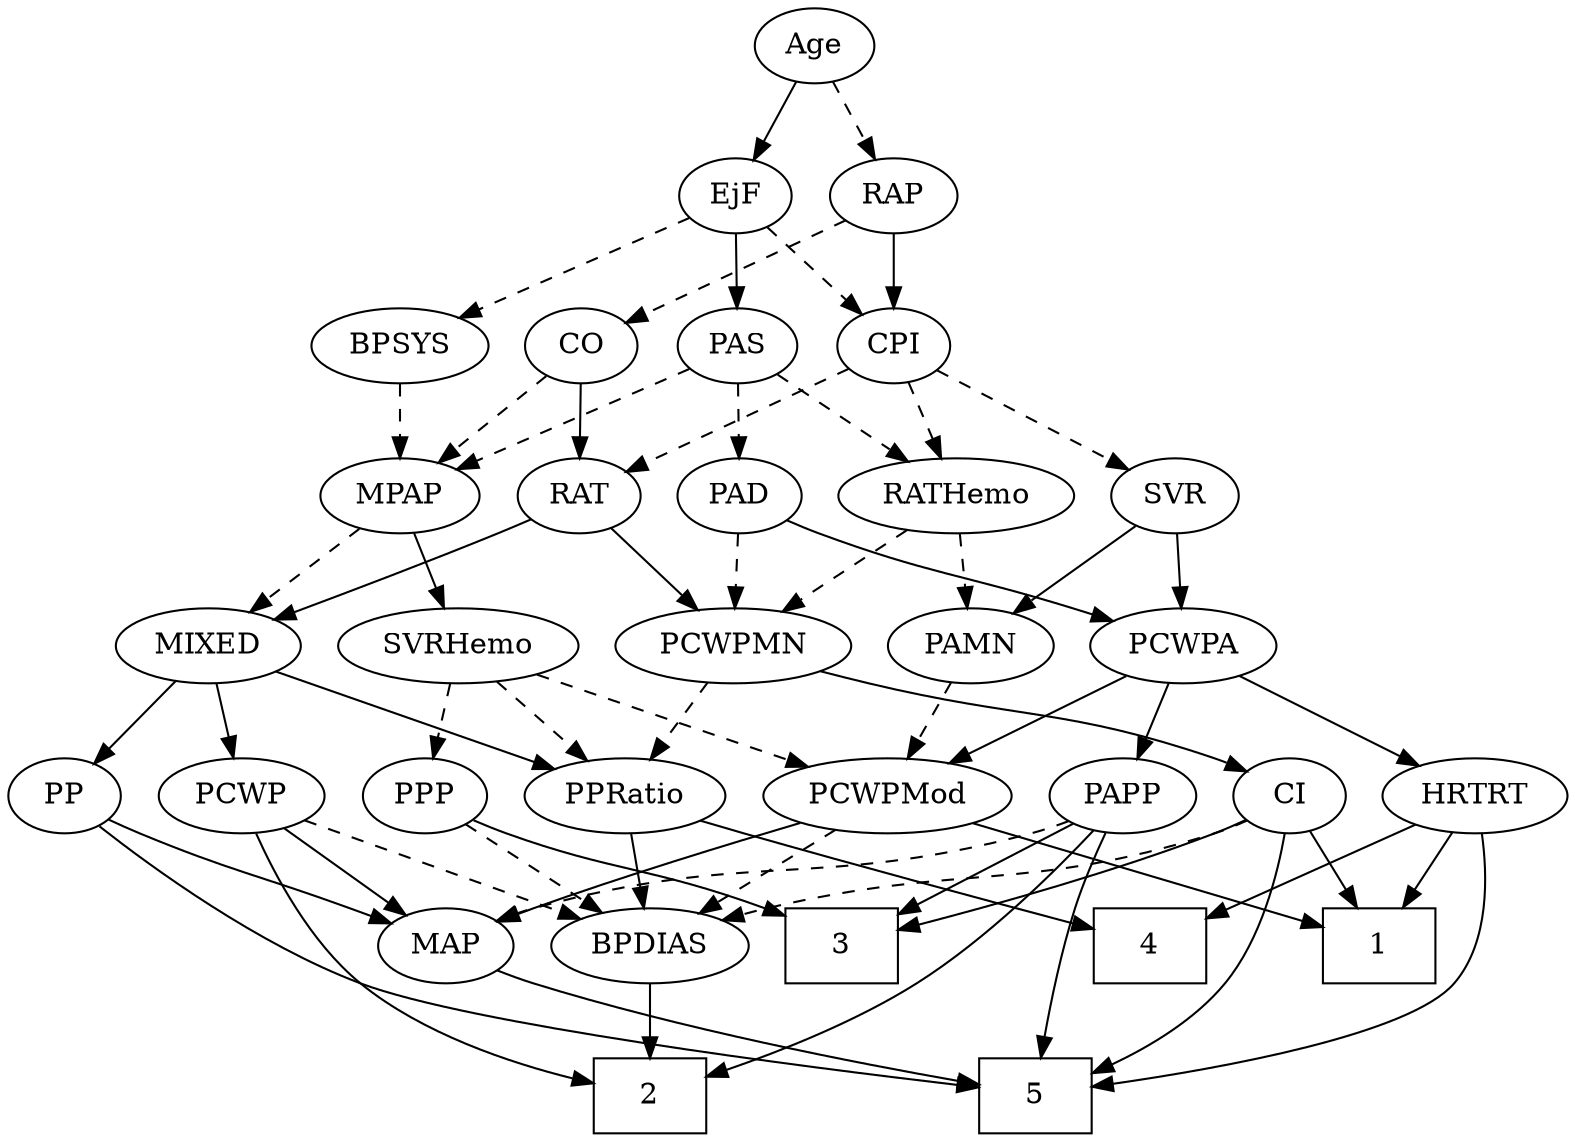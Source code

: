 strict digraph {
	graph [bb="0,0,685.65,540"];
	node [label="\N"];
	1	[height=0.5,
		pos="617,90",
		shape=box,
		width=0.75];
	2	[height=0.5,
		pos="272,18",
		shape=box,
		width=0.75];
	3	[height=0.5,
		pos="359,90",
		shape=box,
		width=0.75];
	4	[height=0.5,
		pos="507,90",
		shape=box,
		width=0.75];
	5	[height=0.5,
		pos="452,18",
		shape=box,
		width=0.75];
	Age	[height=0.5,
		pos="358,522",
		width=0.75];
	EjF	[height=0.5,
		pos="322,450",
		width=0.75];
	Age -> EjF	[pos="e,330.3,467.15 349.65,504.76 345.29,496.28 339.85,485.71 334.96,476.2",
		style=solid];
	RAP	[height=0.5,
		pos="395,450",
		width=0.77632];
	Age -> RAP	[pos="e,386.46,467.15 366.58,504.76 371.06,496.28 376.65,485.71 381.68,476.2",
		style=dashed];
	BPSYS	[height=0.5,
		pos="168,378",
		width=1.0471];
	EjF -> BPSYS	[pos="e,194.27,390.94 300.26,439.12 275.12,427.69 233.38,408.72 203.51,395.14",
		style=dashed];
	PAS	[height=0.5,
		pos="323,378",
		width=0.75];
	EjF -> PAS	[pos="e,322.76,396.1 322.25,431.7 322.36,423.98 322.49,414.71 322.61,406.11",
		style=solid];
	CPI	[height=0.5,
		pos="395,378",
		width=0.75];
	EjF -> CPI	[pos="e,380.25,393.14 336.77,434.83 347.16,424.87 361.24,411.37 372.96,400.14",
		style=dashed];
	CO	[height=0.5,
		pos="251,378",
		width=0.75];
	RAP -> CO	[pos="e,272.24,389.32 373.44,438.52 349.02,426.65 309.03,407.21 281.43,393.79",
		style=dashed];
	RAP -> CPI	[pos="e,395,396.1 395,431.7 395,423.98 395,414.71 395,406.11",
		style=solid];
	MIXED	[height=0.5,
		pos="93,234",
		width=1.1193];
	PP	[height=0.5,
		pos="27,162",
		width=0.75];
	MIXED -> PP	[pos="e,41.015,177.86 78.024,217.12 69.174,207.73 57.829,195.7 48.086,185.36",
		style=solid];
	PPRatio	[height=0.5,
		pos="272,162",
		width=1.1013];
	MIXED -> PPRatio	[pos="e,242.99,174.34 122.56,221.44 152.93,209.57 200.33,191.03 233.59,178.02",
		style=solid];
	PCWP	[height=0.5,
		pos="107,162",
		width=0.97491];
	MIXED -> PCWP	[pos="e,103.54,180.28 96.389,216.05 97.931,208.35 99.795,199.03 101.53,190.36",
		style=solid];
	MPAP	[height=0.5,
		pos="169,306",
		width=0.97491];
	MPAP -> MIXED	[pos="e,109.72,250.4 152.51,289.81 142.22,280.34 128.8,267.97 117.31,257.39",
		style=dashed];
	SVRHemo	[height=0.5,
		pos="201,234",
		width=1.3902];
	MPAP -> SVRHemo	[pos="e,193.25,251.96 176.58,288.41 180.31,280.25 184.9,270.22 189.08,261.07",
		style=solid];
	BPSYS -> MPAP	[pos="e,168.76,324.1 168.25,359.7 168.36,351.98 168.49,342.71 168.61,334.11",
		style=dashed];
	PAD	[height=0.5,
		pos="323,306",
		width=0.79437];
	PCWPA	[height=0.5,
		pos="519,234",
		width=1.1555];
	PAD -> PCWPA	[pos="e,487.05,245.68 345.35,294.57 350.46,292.31 355.88,290 361,288 363.84,286.89 431.49,264.25 477.34,248.92",
		style=solid];
	PCWPMN	[height=0.5,
		pos="319,234",
		width=1.3902];
	PAD -> PCWPMN	[pos="e,319.98,252.1 322.01,287.7 321.57,279.98 321.04,270.71 320.55,262.11",
		style=dashed];
	CO -> MPAP	[pos="e,186.3,321.77 234.8,363.17 223.2,353.27 207.37,339.75 194.14,328.46",
		style=dashed];
	RAT	[height=0.5,
		pos="249,306",
		width=0.75827];
	CO -> RAT	[pos="e,249.49,324.1 250.51,359.7 250.29,351.98 250.02,342.71 249.77,334.11",
		style=solid];
	PAS -> MPAP	[pos="e,194.85,318.44 301.71,366.86 296.88,364.59 291.77,362.2 287,360 259.21,347.2 227.58,333.01 204.07,322.54",
		style=dashed];
	PAS -> PAD	[pos="e,323,324.1 323,359.7 323,351.98 323,342.71 323,334.11",
		style=dashed];
	RATHemo	[height=0.5,
		pos="419,306",
		width=1.3721];
	PAS -> RATHemo	[pos="e,397.82,322.45 340.61,364.16 354.22,354.24 373.37,340.27 389.33,328.63",
		style=dashed];
	PAMN	[height=0.5,
		pos="423,234",
		width=1.011];
	PCWPMod	[height=0.5,
		pos="382,162",
		width=1.4443];
	PAMN -> PCWPMod	[pos="e,391.93,179.96 413.28,216.41 408.45,208.16 402.51,198.01 397.1,188.78",
		style=dashed];
	RATHemo -> PAMN	[pos="e,422.02,252.1 419.99,287.7 420.43,279.98 420.96,270.71 421.45,262.11",
		style=dashed];
	RATHemo -> PCWPMN	[pos="e,341,250.4 397.3,289.81 383.25,279.97 364.74,267.02 349.25,256.18",
		style=dashed];
	CPI -> RATHemo	[pos="e,413.08,324.28 400.81,360.05 403.51,352.18 406.79,342.62 409.81,333.79",
		style=dashed];
	CPI -> RAT	[pos="e,270.73,317.42 373.77,366.82 349.04,354.97 307.99,335.28 279.77,321.75",
		style=dashed];
	SVR	[height=0.5,
		pos="514,306",
		width=0.77632];
	CPI -> SVR	[pos="e,493.92,318.81 414.65,365.44 433.83,354.16 463.23,336.87 485.07,324.02",
		style=dashed];
	RAT -> MIXED	[pos="e,121.22,247.22 227.34,294.66 222.62,292.44 217.65,290.13 213,288 185.51,275.44 154.27,261.66 130.56,251.3",
		style=solid];
	RAT -> PCWPMN	[pos="e,302.8,251.2 263.5,290.5 272.72,281.28 284.86,269.14 295.44,258.56",
		style=solid];
	SVR -> PAMN	[pos="e,442.06,249.66 496.45,291.5 483.29,281.38 465.04,267.34 450.02,255.79",
		style=solid];
	SVR -> PCWPA	[pos="e,517.78,252.1 515.24,287.7 515.79,279.98 516.45,270.71 517.06,262.11",
		style=solid];
	PCWPMod -> 1	[pos="e,589.68,99.138 420.02,149.68 464.13,136.54 536.37,115.02 580.03,102.01",
		style=solid];
	BPDIAS	[height=0.5,
		pos="272,90",
		width=1.1735];
	PCWPMod -> BPDIAS	[pos="e,294.69,105.44 358.13,145.81 342.1,135.61 320.8,122.05 303.39,110.98",
		style=dashed];
	MAP	[height=0.5,
		pos="181,90",
		width=0.84854];
	PCWPMod -> MAP	[pos="e,204.98,101.58 344.28,149.57 311.45,139.38 262.72,123.7 221,108 218.8,107.17 216.53,106.29 214.26,105.38",
		style=solid];
	PCWPA -> PCWPMod	[pos="e,410.01,177.31 493.23,219.83 472.29,209.13 442.48,193.9 419,181.9",
		style=solid];
	PAPP	[height=0.5,
		pos="484,162",
		width=0.88464];
	PCWPA -> PAPP	[pos="e,492.39,179.79 510.53,216.05 506.44,207.89 501.46,197.91 496.91,188.82",
		style=solid];
	HRTRT	[height=0.5,
		pos="646,162",
		width=1.1013];
	PCWPA -> HRTRT	[pos="e,621.71,176.39 543.79,219.34 563.5,208.48 591.25,193.18 612.86,181.27",
		style=solid];
	PCWPMN -> PPRatio	[pos="e,283.06,179.47 307.86,216.41 302.13,207.87 295.02,197.28 288.64,187.79",
		style=dashed];
	CI	[height=0.5,
		pos="561,162",
		width=0.75];
	PCWPMN -> CI	[pos="e,540.36,173.61 356.39,221.98 363.55,219.94 371,217.87 378,216 443,198.68 461.6,202.47 525,180 526.91,179.32 528.85,178.58 530.79,\
177.8",
		style=solid];
	SVRHemo -> PCWPMod	[pos="e,348.55,175.94 233.78,220.32 263.23,208.93 306.68,192.13 338.93,179.66",
		style=dashed];
	PPP	[height=0.5,
		pos="187,162",
		width=0.75];
	SVRHemo -> PPP	[pos="e,190.42,180.1 197.54,215.7 196,207.98 194.14,198.71 192.42,190.11",
		style=dashed];
	SVRHemo -> PPRatio	[pos="e,256.11,178.67 217.47,216.76 226.83,207.53 238.7,195.83 248.97,185.7",
		style=dashed];
	BPDIAS -> 2	[pos="e,272,36.104 272,71.697 272,63.983 272,54.712 272,46.112",
		style=solid];
	MAP -> 5	[pos="e,424.91,23.612 204.43,78.23 209.8,75.987 215.55,73.77 221,72 287.99,50.267 368.67,33.902 414.78,25.443",
		style=solid];
	PP -> 5	[pos="e,424.56,21.932 40.914,146.28 60.971,126.03 100.11,90.054 141,72 189.59,50.543 343.08,31.176 414.62,23.049",
		style=solid];
	PP -> MAP	[pos="e,156.98,101.63 48.289,150.86 53.118,148.59 58.229,146.2 63,144 91.505,130.87 124.05,116.28 147.73,105.74",
		style=solid];
	PPP -> 3	[pos="e,332,104.09 208.17,150.59 213,148.33 218.15,146.01 223,144 263.9,127.03 277.66,126.15 322.58,107.97",
		style=solid];
	PPP -> BPDIAS	[pos="e,253.29,106.41 203.39,147.5 215.33,137.67 231.75,124.15 245.54,112.79",
		style=dashed];
	PPRatio -> 4	[pos="e,479.75,98.248 302.23,150.21 308.42,148.09 314.9,145.92 321,144 372.22,127.83 432.05,111.18 469.73,100.95",
		style=solid];
	PPRatio -> BPDIAS	[pos="e,272,108.1 272,143.7 272,135.98 272,126.71 272,118.11",
		style=solid];
	PCWP -> 2	[pos="e,244.85,23.374 109.39,143.71 112.98,123.97 121.54,91.84 141,72 166.35,46.146 206.02,32.486 235.06,25.554",
		style=solid];
	PCWP -> BPDIAS	[pos="e,243.2,103.22 133.14,149.91 160.2,138.43 202.76,120.38 233.63,107.28",
		style=dashed];
	PCWP -> MAP	[pos="e,165.48,105.68 123.06,145.81 133.28,136.14 146.68,123.46 158.02,112.73",
		style=solid];
	CI -> 1	[pos="e,603.3,108.13 573.15,145.81 580.09,137.14 588.96,126.05 596.9,116.12",
		style=solid];
	CI -> 3	[pos="e,386.12,98.463 539.88,150.46 535.05,148.2 529.89,145.92 525,144 481.51,126.87 430.04,111.11 396.07,101.31",
		style=solid];
	CI -> 5	[pos="e,479.36,27.926 561.54,143.97 561.32,124.76 558.33,93.404 543,72 529.7,53.435 507.72,40.369 488.69,31.856",
		style=solid];
	CI -> BPDIAS	[pos="e,303.35,102.24 540.44,150.15 535.48,147.86 530.14,145.64 525,144 438.12,116.29 411.38,130.48 323,108 319.79,107.18 316.49,106.27 \
313.18,105.29",
		style=dashed];
	PAPP -> 2	[pos="e,299.4,27.453 471.59,145.36 455.59,126.02 426.1,93.102 395,72 368.33,53.906 334.49,39.869 309.05,30.8",
		style=solid];
	PAPP -> 3	[pos="e,386.19,106.23 462.23,148.81 443.74,138.46 416.84,123.39 395.14,111.24",
		style=solid];
	PAPP -> 5	[pos="e,455.49,36.096 479.65,143.85 477.06,133.48 473.75,120 471,108 466.26,87.34 461.27,63.892 457.6,46.252",
		style=solid];
	PAPP -> MAP	[pos="e,204.35,102.03 460.05,149.98 454.54,147.75 448.63,145.6 443,144 346.85,116.67 317.03,135.75 221,108 218.59,107.3 216.13,106.5 213.68,\
105.63",
		style=dashed];
	HRTRT -> 1	[pos="e,624.16,108.28 638.98,144.05 635.72,136.18 631.76,126.62 628.1,117.79",
		style=solid];
	HRTRT -> 4	[pos="e,534.23,104.71 620.51,148.16 598.92,137.29 567.71,121.57 543.48,109.37",
		style=solid];
	HRTRT -> 5	[pos="e,479.05,22.086 653.55,143.99 660.91,124.51 668.89,92.626 653,72 633.12,46.205 541.38,30.439 488.98,23.382",
		style=solid];
}
